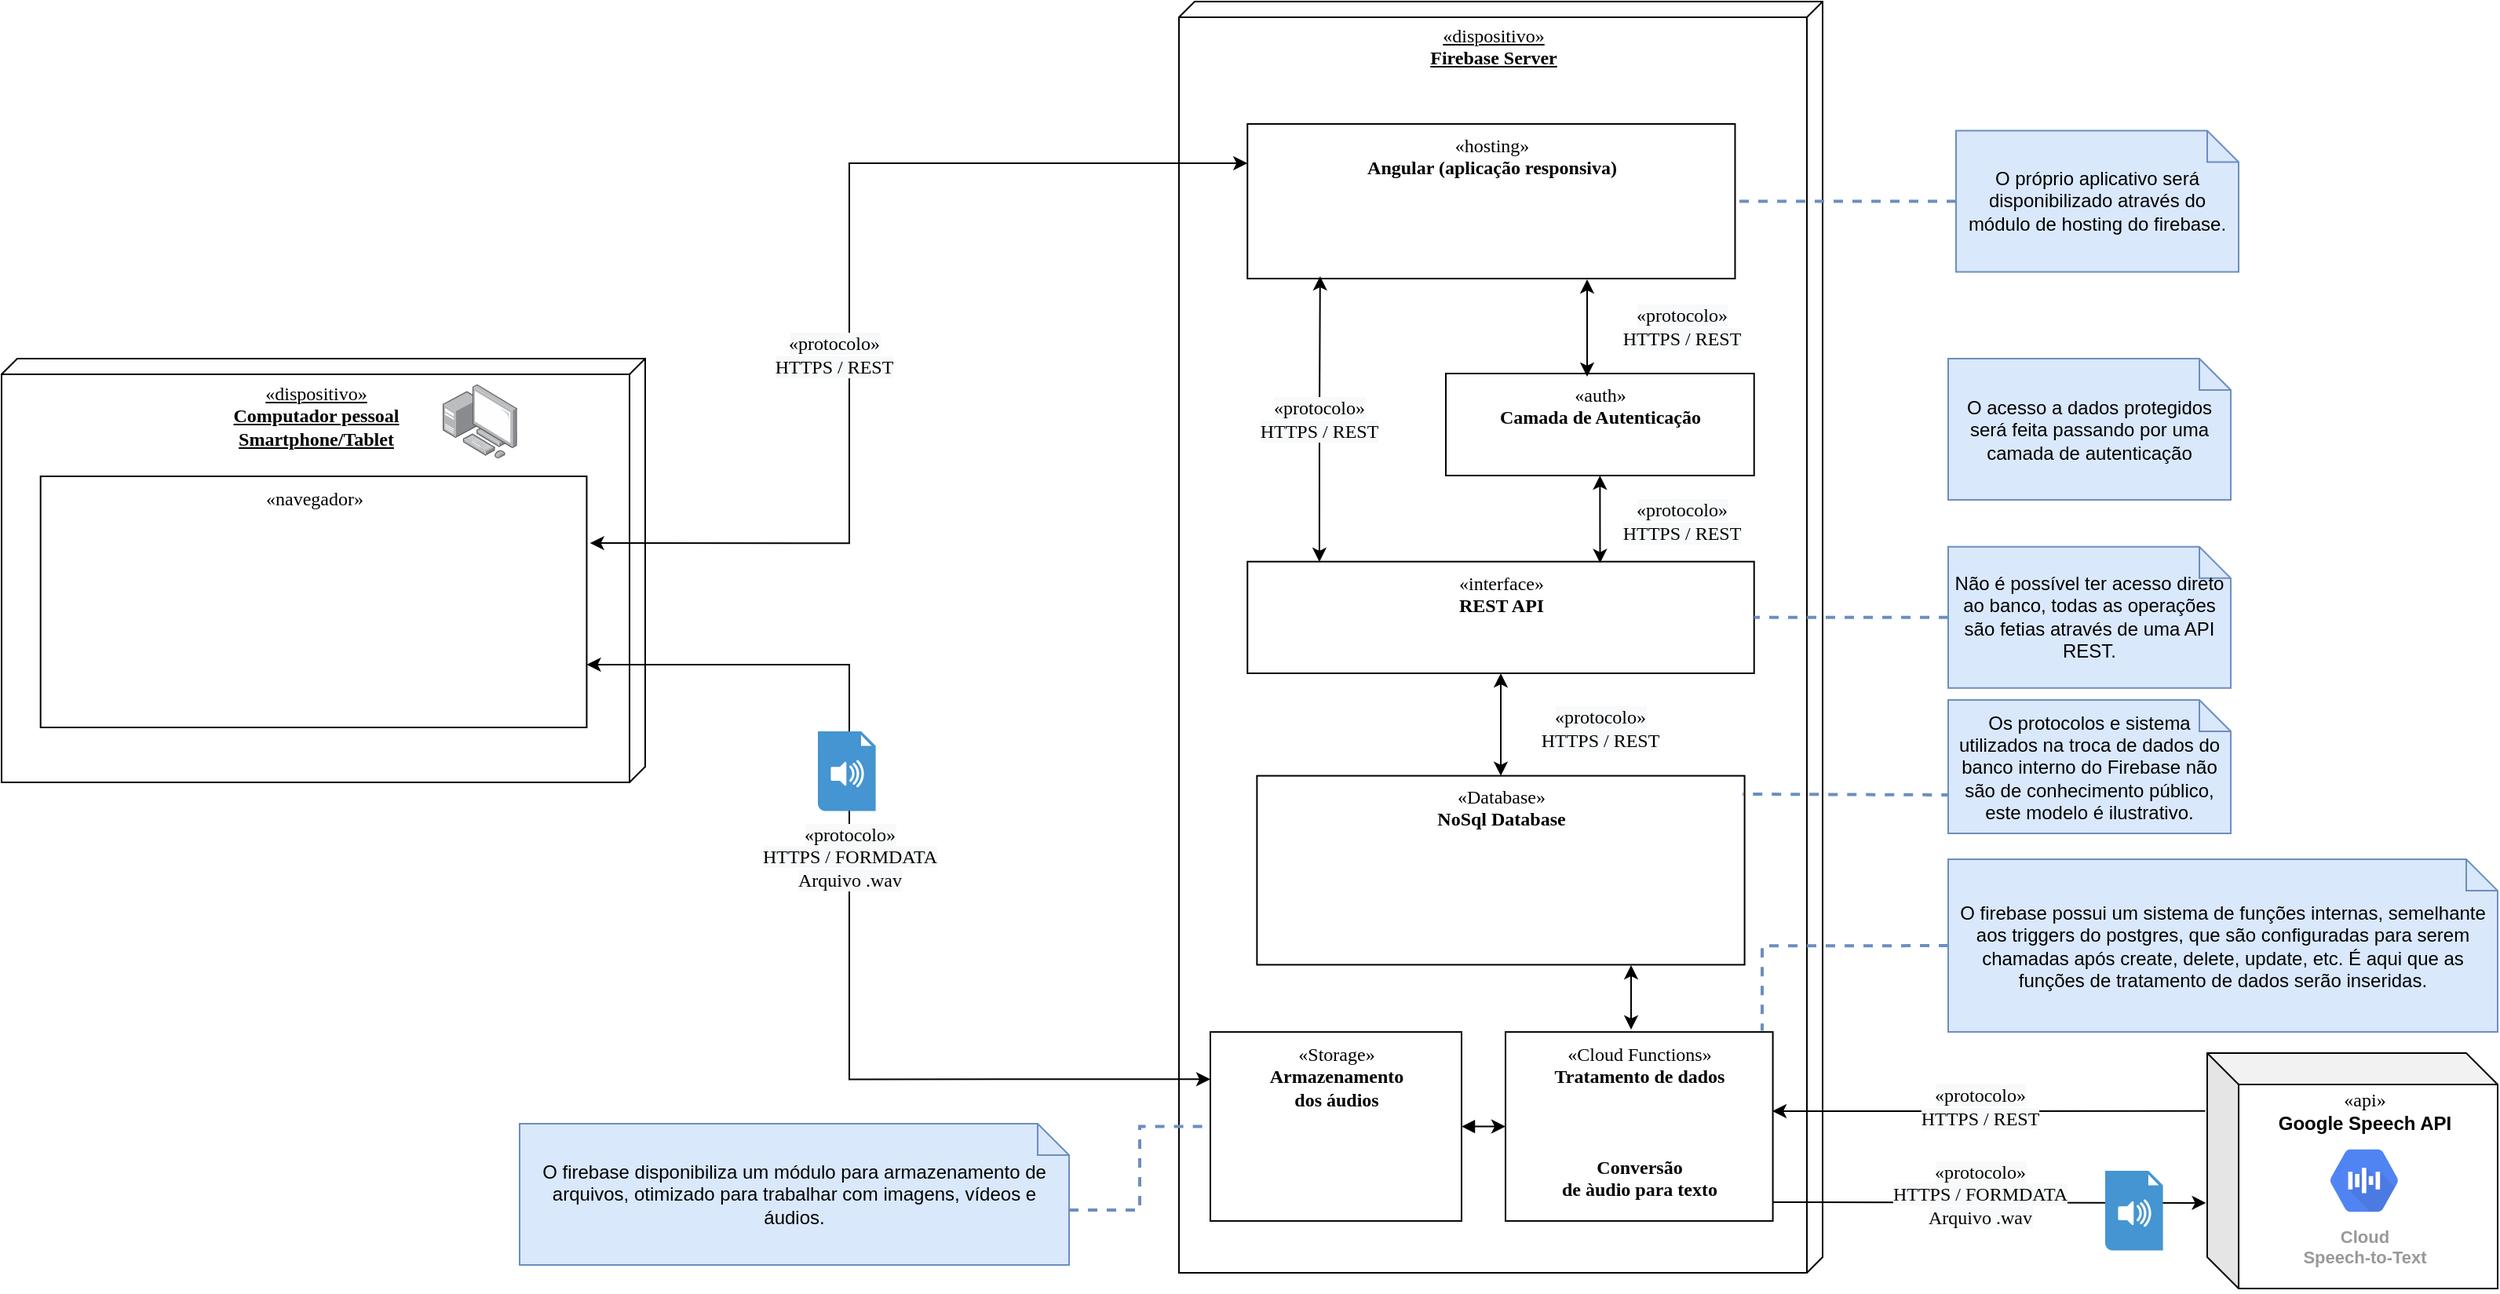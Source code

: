 <mxfile version="13.0.3" type="device"><diagram name="Page-1" id="5f0bae14-7c28-e335-631c-24af17079c00"><mxGraphModel dx="853" dy="497" grid="1" gridSize="10" guides="1" tooltips="1" connect="1" arrows="1" fold="1" page="1" pageScale="1" pageWidth="1100" pageHeight="850" background="#ffffff" math="0" shadow="0"><root><mxCell id="0"/><mxCell id="1" parent="0"/><mxCell id="NCtaSS7GQ4VLyrY8hRel-30" value="" style="group" parent="1" vertex="1" connectable="0"><mxGeometry x="750" y="25" width="410" height="810" as="geometry"/></mxCell><mxCell id="NCtaSS7GQ4VLyrY8hRel-31" value="" style="group" parent="NCtaSS7GQ4VLyrY8hRel-30" vertex="1" connectable="0"><mxGeometry width="410" height="810.0" as="geometry"/></mxCell><mxCell id="NCtaSS7GQ4VLyrY8hRel-32" value="«dispositivo»&lt;br&gt;&lt;b&gt;Firebase Server&lt;/b&gt;" style="verticalAlign=top;align=center;spacingTop=8;spacingLeft=2;spacingRight=12;shape=cube;size=10;direction=south;fontStyle=4;html=1;rounded=0;shadow=0;comic=0;labelBackgroundColor=none;strokeWidth=1;fontFamily=Verdana;fontSize=12" parent="NCtaSS7GQ4VLyrY8hRel-31" vertex="1"><mxGeometry width="410" height="810.0" as="geometry"/></mxCell><mxCell id="NCtaSS7GQ4VLyrY8hRel-38" style="edgeStyle=none;rounded=0;orthogonalLoop=1;jettySize=auto;html=1;exitX=0.5;exitY=1;exitDx=0;exitDy=0;entryX=0.5;entryY=0;entryDx=0;entryDy=0;startArrow=classic;startFill=1;" parent="NCtaSS7GQ4VLyrY8hRel-31" source="NCtaSS7GQ4VLyrY8hRel-33" target="NCtaSS7GQ4VLyrY8hRel-34" edge="1"><mxGeometry relative="1" as="geometry"/></mxCell><mxCell id="5Se_bmnI_o4pC2JBTxKC-27" value="&lt;span style=&quot;font-family: &amp;#34;verdana&amp;#34; ; font-size: 12px ; background-color: rgb(248 , 249 , 250)&quot;&gt;«protocolo»&lt;/span&gt;&lt;br style=&quot;font-family: &amp;#34;verdana&amp;#34; ; font-size: 12px&quot;&gt;&lt;span style=&quot;font-family: &amp;#34;verdana&amp;#34; ; font-size: 12px ; background-color: rgb(248 , 249 , 250)&quot;&gt;HTTPS / REST&lt;/span&gt;" style="edgeLabel;html=1;align=center;verticalAlign=middle;resizable=0;points=[];" parent="NCtaSS7GQ4VLyrY8hRel-38" vertex="1" connectable="0"><mxGeometry x="0.09" y="-2" relative="1" as="geometry"><mxPoint x="65.19" y="-0.93" as="offset"/></mxGeometry></mxCell><mxCell id="NCtaSS7GQ4VLyrY8hRel-33" value="«interface»&lt;br&gt;&lt;b&gt;REST API&lt;/b&gt;" style="html=1;rounded=0;shadow=0;comic=0;labelBackgroundColor=none;strokeWidth=1;fontFamily=Verdana;fontSize=12;align=center;verticalAlign=top;" parent="NCtaSS7GQ4VLyrY8hRel-31" vertex="1"><mxGeometry x="43.63" y="356.851" width="322.73" height="71.149" as="geometry"/></mxCell><mxCell id="NCtaSS7GQ4VLyrY8hRel-64" style="edgeStyle=orthogonalEdgeStyle;rounded=0;orthogonalLoop=1;jettySize=auto;html=1;startArrow=classic;startFill=1;" parent="NCtaSS7GQ4VLyrY8hRel-31" edge="1"><mxGeometry relative="1" as="geometry"><mxPoint x="288" y="614" as="sourcePoint"/><mxPoint x="288" y="655" as="targetPoint"/><Array as="points"><mxPoint x="288" y="635"/><mxPoint x="288" y="635"/></Array></mxGeometry></mxCell><mxCell id="NCtaSS7GQ4VLyrY8hRel-34" value="«Database»&lt;br&gt;&lt;b&gt;NoSql Database&lt;/b&gt;" style="html=1;rounded=0;shadow=0;comic=0;labelBackgroundColor=none;strokeWidth=1;fontFamily=Verdana;fontSize=12;align=center;verticalAlign=top;" parent="NCtaSS7GQ4VLyrY8hRel-31" vertex="1"><mxGeometry x="49.69" y="493.311" width="310.61" height="120.405" as="geometry"/></mxCell><mxCell id="NCtaSS7GQ4VLyrY8hRel-45" value="" style="shape=image;html=1;verticalAlign=top;verticalLabelPosition=bottom;labelBackgroundColor=#ffffff;imageAspect=0;aspect=fixed;image=https://cdn4.iconfinder.com/data/icons/google-i-o-2016/512/google_firebase-2-128.png" parent="NCtaSS7GQ4VLyrY8hRel-31" vertex="1"><mxGeometry x="320" y="16.419" width="55" height="55" as="geometry"/></mxCell><mxCell id="NCtaSS7GQ4VLyrY8hRel-63" value="«Cloud Functions»&lt;br&gt;&lt;b&gt;Tratamento de dados&lt;br&gt;&lt;br&gt;&lt;br&gt;&lt;br&gt;Conversão &lt;br&gt;de àudio para texto&lt;br&gt;&lt;/b&gt;" style="html=1;rounded=0;shadow=0;comic=0;labelBackgroundColor=none;strokeWidth=1;fontFamily=Verdana;fontSize=12;align=center;verticalAlign=top;" parent="NCtaSS7GQ4VLyrY8hRel-31" vertex="1"><mxGeometry x="208" y="656.554" width="170.3" height="120.405" as="geometry"/></mxCell><mxCell id="5Se_bmnI_o4pC2JBTxKC-6" value="«hosting»&lt;br&gt;&lt;b&gt;Angular (aplicação responsiva)&lt;/b&gt;" style="html=1;rounded=0;shadow=0;comic=0;labelBackgroundColor=none;strokeWidth=1;fontFamily=Verdana;fontSize=12;align=center;verticalAlign=top;" parent="NCtaSS7GQ4VLyrY8hRel-31" vertex="1"><mxGeometry x="43.63" y="77.986" width="310.61" height="98.514" as="geometry"/></mxCell><mxCell id="5Se_bmnI_o4pC2JBTxKC-11" value="" style="edgeStyle=orthogonalEdgeStyle;rounded=0;orthogonalLoop=1;jettySize=auto;html=1;startArrow=block;startFill=1;" parent="NCtaSS7GQ4VLyrY8hRel-31" source="5Se_bmnI_o4pC2JBTxKC-10" target="NCtaSS7GQ4VLyrY8hRel-63" edge="1"><mxGeometry relative="1" as="geometry"/></mxCell><mxCell id="5Se_bmnI_o4pC2JBTxKC-10" value="«Storage»&lt;br&gt;&lt;b&gt;Armazenamento&lt;br&gt;dos áudios&lt;br&gt;&lt;/b&gt;" style="html=1;rounded=0;shadow=0;comic=0;labelBackgroundColor=none;strokeWidth=1;fontFamily=Verdana;fontSize=12;align=center;verticalAlign=top;" parent="NCtaSS7GQ4VLyrY8hRel-31" vertex="1"><mxGeometry x="20" y="656.554" width="160" height="120.405" as="geometry"/></mxCell><mxCell id="TBz_cIA_gCpPjVC_vdFE-28" style="edgeStyle=orthogonalEdgeStyle;rounded=0;orthogonalLoop=1;jettySize=auto;html=1;startArrow=classic;startFill=1;entryX=0.149;entryY=0.985;entryDx=0;entryDy=0;entryPerimeter=0;exitX=0.142;exitY=0.002;exitDx=0;exitDy=0;exitPerimeter=0;" parent="NCtaSS7GQ4VLyrY8hRel-31" source="NCtaSS7GQ4VLyrY8hRel-33" target="5Se_bmnI_o4pC2JBTxKC-6" edge="1"><mxGeometry relative="1" as="geometry"><mxPoint x="90" y="317" as="sourcePoint"/><mxPoint x="90" y="255" as="targetPoint"/><Array as="points"/></mxGeometry></mxCell><mxCell id="TBz_cIA_gCpPjVC_vdFE-29" value="&lt;span style=&quot;font-family: &amp;#34;verdana&amp;#34; ; font-size: 12px ; background-color: rgb(248 , 249 , 250)&quot;&gt;«protocolo»&lt;br&gt;HTTPS / REST&lt;br&gt;&lt;/span&gt;" style="edgeLabel;html=1;align=center;verticalAlign=middle;resizable=0;points=[];" parent="TBz_cIA_gCpPjVC_vdFE-28" vertex="1" connectable="0"><mxGeometry x="-0.149" y="1" relative="1" as="geometry"><mxPoint y="-13.55" as="offset"/></mxGeometry></mxCell><mxCell id="NCtaSS7GQ4VLyrY8hRel-12" value="«dispositivo»&lt;br&gt;&lt;b&gt;Computador pessoal&lt;br&gt;&lt;/b&gt;&lt;b&gt;Smartphone/Tablet&lt;/b&gt;" style="verticalAlign=top;align=center;spacingTop=8;spacingLeft=2;spacingRight=12;shape=cube;size=10;direction=south;fontStyle=4;html=1;rounded=0;shadow=0;comic=0;labelBackgroundColor=none;strokeWidth=1;fontFamily=Verdana;fontSize=12" parent="1" vertex="1"><mxGeometry y="252.5" width="410" height="270" as="geometry"/></mxCell><mxCell id="5Se_bmnI_o4pC2JBTxKC-15" style="rounded=0;orthogonalLoop=1;jettySize=auto;html=1;startArrow=classic;startFill=1;entryX=0;entryY=0.25;entryDx=0;entryDy=0;exitX=1;exitY=0.75;exitDx=0;exitDy=0;edgeStyle=orthogonalEdgeStyle;" parent="1" source="NCtaSS7GQ4VLyrY8hRel-13" target="5Se_bmnI_o4pC2JBTxKC-10" edge="1"><mxGeometry relative="1" as="geometry"><mxPoint x="433.817" y="182.56" as="sourcePoint"/><mxPoint x="803.63" y="182.5" as="targetPoint"/><Array as="points"><mxPoint x="540" y="448"/><mxPoint x="540" y="712"/></Array></mxGeometry></mxCell><mxCell id="5Se_bmnI_o4pC2JBTxKC-16" value="&lt;span style=&quot;font-family: &amp;#34;verdana&amp;#34; ; font-size: 12px ; background-color: rgb(248 , 249 , 250)&quot;&gt;«protocolo»&lt;br&gt;HTTPS / FORMDATA&lt;br&gt;Arquivo .wav&lt;br&gt;&lt;/span&gt;" style="edgeLabel;html=1;align=center;verticalAlign=middle;resizable=0;points=[];" parent="5Se_bmnI_o4pC2JBTxKC-15" vertex="1" connectable="0"><mxGeometry x="0.196" y="1" relative="1" as="geometry"><mxPoint x="-1" y="-106.02" as="offset"/></mxGeometry></mxCell><mxCell id="TBz_cIA_gCpPjVC_vdFE-42" value="&lt;span style=&quot;font-family: &amp;#34;verdana&amp;#34; ; font-size: 12px ; background-color: rgb(248 , 249 , 250)&quot;&gt;&lt;br&gt;&lt;/span&gt;" style="edgeLabel;html=1;align=center;verticalAlign=middle;resizable=0;points=[];" parent="5Se_bmnI_o4pC2JBTxKC-15" vertex="1" connectable="0"><mxGeometry x="0.196" y="1" relative="1" as="geometry"><mxPoint x="728.97" y="164.36" as="offset"/></mxGeometry></mxCell><mxCell id="TBz_cIA_gCpPjVC_vdFE-26" value="" style="shape=cube;whiteSpace=wrap;html=1;boundedLbl=1;backgroundOutline=1;darkOpacity=0.05;darkOpacity2=0.1;" parent="1" vertex="1"><mxGeometry x="1405" y="695" width="185" height="150" as="geometry"/></mxCell><mxCell id="jOcGhsLgG3rvUiVhUe0b-11" style="edgeStyle=orthogonalEdgeStyle;rounded=0;orthogonalLoop=1;jettySize=auto;html=1;exitX=-0.009;exitY=0.712;exitDx=0;exitDy=0;exitPerimeter=0;entryX=0.996;entryY=0.097;entryDx=0;entryDy=0;fillColor=#dae8fc;strokeColor=#6c8ebf;endArrow=none;endFill=0;dashed=1;strokeWidth=2;entryPerimeter=0;" parent="1" source="jOcGhsLgG3rvUiVhUe0b-10" target="NCtaSS7GQ4VLyrY8hRel-34" edge="1"><mxGeometry relative="1" as="geometry"><Array as="points"><mxPoint x="1240" y="531"/></Array></mxGeometry></mxCell><mxCell id="NCtaSS7GQ4VLyrY8hRel-13" value="«navegador»" style="html=1;rounded=0;shadow=0;comic=0;labelBackgroundColor=none;strokeWidth=1;fontFamily=Verdana;fontSize=12;align=center;verticalAlign=top;" parent="1" vertex="1"><mxGeometry x="24.85" y="327.5" width="347.88" height="160" as="geometry"/></mxCell><mxCell id="NCtaSS7GQ4VLyrY8hRel-18" value="" style="points=[];aspect=fixed;html=1;align=center;shadow=0;dashed=0;image;image=img/lib/allied_telesis/computer_and_terminals/Personal_Computer_with_Server.svg;" parent="1" vertex="1"><mxGeometry x="281" y="268.8" width="47.4" height="47.4" as="geometry"/></mxCell><mxCell id="jOcGhsLgG3rvUiVhUe0b-10" value="Os protocolos e sistema utilizados na troca de dados do banco interno do Firebase não são de conhecimento público, este modelo é ilustrativo." style="shape=note;size=20;whiteSpace=wrap;html=1;fillColor=#dae8fc;strokeColor=#6c8ebf;" parent="1" vertex="1"><mxGeometry x="1240" y="470" width="180" height="85" as="geometry"/></mxCell><mxCell id="jOcGhsLgG3rvUiVhUe0b-12" value="O firebase possui um sistema de funções internas, semelhante aos triggers do postgres, que são configuradas para serem chamadas após create, delete, update, etc. É aqui que as funções de tratamento de dados serão inseridas." style="shape=note;size=20;whiteSpace=wrap;html=1;fillColor=#dae8fc;strokeColor=#6c8ebf;" parent="1" vertex="1"><mxGeometry x="1240" y="571.55" width="350" height="110" as="geometry"/></mxCell><mxCell id="NCtaSS7GQ4VLyrY8hRel-55" value="" style="shape=image;html=1;verticalAlign=top;verticalLabelPosition=bottom;labelBackgroundColor=#ffffff;imageAspect=0;aspect=fixed;image=https://cdn2.iconfinder.com/data/icons/freecns-cumulus/16/519964-027_Smartphone-128.png" parent="1" vertex="1"><mxGeometry x="328.4" y="266.2" width="50" height="50" as="geometry"/></mxCell><mxCell id="NCtaSS7GQ4VLyrY8hRel-22" style="rounded=0;orthogonalLoop=1;jettySize=auto;html=1;startArrow=classic;startFill=1;entryX=0;entryY=0.25;entryDx=0;entryDy=0;exitX=1.006;exitY=0.266;exitDx=0;exitDy=0;exitPerimeter=0;edgeStyle=orthogonalEdgeStyle;" parent="1" source="NCtaSS7GQ4VLyrY8hRel-13" target="5Se_bmnI_o4pC2JBTxKC-6" edge="1"><mxGeometry relative="1" as="geometry"><mxPoint x="412" y="320" as="sourcePoint"/><mxPoint x="733.485" y="352.0" as="targetPoint"/><Array as="points"><mxPoint x="540" y="370"/><mxPoint x="540" y="128"/><mxPoint x="794" y="128"/></Array></mxGeometry></mxCell><mxCell id="NCtaSS7GQ4VLyrY8hRel-25" value="&lt;span style=&quot;font-family: &amp;#34;verdana&amp;#34; ; font-size: 12px ; background-color: rgb(248 , 249 , 250)&quot;&gt;«protocolo»&lt;br&gt;HTTPS / REST&lt;br&gt;&lt;/span&gt;" style="edgeLabel;html=1;align=center;verticalAlign=middle;resizable=0;points=[];" parent="NCtaSS7GQ4VLyrY8hRel-22" vertex="1" connectable="0"><mxGeometry x="0.196" y="1" relative="1" as="geometry"><mxPoint x="-9.0" y="110.39" as="offset"/></mxGeometry></mxCell><mxCell id="5Se_bmnI_o4pC2JBTxKC-21" style="edgeStyle=orthogonalEdgeStyle;rounded=0;orthogonalLoop=1;jettySize=auto;html=1;exitX=0;exitY=0.5;exitDx=0;exitDy=0;exitPerimeter=0;entryX=1;entryY=0.5;entryDx=0;entryDy=0;startArrow=none;startFill=0;fillColor=#dae8fc;strokeColor=#6c8ebf;dashed=1;endArrow=none;endFill=0;strokeWidth=2;" parent="1" source="5Se_bmnI_o4pC2JBTxKC-20" target="5Se_bmnI_o4pC2JBTxKC-6" edge="1"><mxGeometry relative="1" as="geometry"/></mxCell><mxCell id="5Se_bmnI_o4pC2JBTxKC-20" value="O próprio aplicativo será disponibilizado através do módulo de hosting do firebase." style="shape=note;size=20;whiteSpace=wrap;html=1;fillColor=#dae8fc;strokeColor=#6c8ebf;" parent="1" vertex="1"><mxGeometry x="1245" y="107.24" width="180" height="90" as="geometry"/></mxCell><mxCell id="5Se_bmnI_o4pC2JBTxKC-23" value="" style="edgeStyle=orthogonalEdgeStyle;rounded=0;orthogonalLoop=1;jettySize=auto;html=1;startArrow=none;startFill=0;entryX=1;entryY=0.5;entryDx=0;entryDy=0;fillColor=#dae8fc;strokeColor=#6c8ebf;dashed=1;endArrow=none;endFill=0;strokeWidth=2;exitX=0;exitY=0.5;exitDx=0;exitDy=0;exitPerimeter=0;" parent="1" source="5Se_bmnI_o4pC2JBTxKC-22" target="NCtaSS7GQ4VLyrY8hRel-33" edge="1"><mxGeometry relative="1" as="geometry"><Array as="points"><mxPoint x="1200" y="417"/><mxPoint x="1200" y="417"/></Array></mxGeometry></mxCell><mxCell id="5Se_bmnI_o4pC2JBTxKC-22" value="Não é possível ter acesso direto ao banco, todas as operações são fetias através de uma API REST." style="shape=note;size=20;whiteSpace=wrap;html=1;fillColor=#dae8fc;strokeColor=#6c8ebf;" parent="1" vertex="1"><mxGeometry x="1240" y="372.43" width="180" height="90" as="geometry"/></mxCell><mxCell id="5Se_bmnI_o4pC2JBTxKC-24" value="«auth»&lt;br&gt;&lt;b&gt;Camada de Autenticação&lt;/b&gt;" style="html=1;rounded=0;shadow=0;comic=0;labelBackgroundColor=none;strokeWidth=1;fontFamily=Verdana;fontSize=12;align=center;verticalAlign=top;" parent="1" vertex="1"><mxGeometry x="920" y="262" width="196.36" height="65" as="geometry"/></mxCell><mxCell id="5Se_bmnI_o4pC2JBTxKC-8" style="edgeStyle=orthogonalEdgeStyle;rounded=0;orthogonalLoop=1;jettySize=auto;html=1;startArrow=classic;startFill=1;" parent="1" edge="1"><mxGeometry relative="1" as="geometry"><mxPoint x="1010" y="264" as="sourcePoint"/><mxPoint x="1010" y="202" as="targetPoint"/><Array as="points"><mxPoint x="1010" y="264"/></Array></mxGeometry></mxCell><mxCell id="5Se_bmnI_o4pC2JBTxKC-9" value="&lt;span style=&quot;font-family: &amp;#34;verdana&amp;#34; ; font-size: 12px ; background-color: rgb(248 , 249 , 250)&quot;&gt;«protocolo»&lt;br&gt;HTTPS / REST&lt;br&gt;&lt;/span&gt;" style="edgeLabel;html=1;align=center;verticalAlign=middle;resizable=0;points=[];" parent="5Se_bmnI_o4pC2JBTxKC-8" vertex="1" connectable="0"><mxGeometry x="-0.149" y="1" relative="1" as="geometry"><mxPoint x="61" y="-6" as="offset"/></mxGeometry></mxCell><mxCell id="5Se_bmnI_o4pC2JBTxKC-25" style="edgeStyle=orthogonalEdgeStyle;rounded=0;orthogonalLoop=1;jettySize=auto;html=1;exitX=0.5;exitY=1;exitDx=0;exitDy=0;startArrow=classic;startFill=1;entryX=0.696;entryY=0.013;entryDx=0;entryDy=0;entryPerimeter=0;" parent="1" source="5Se_bmnI_o4pC2JBTxKC-24" target="NCtaSS7GQ4VLyrY8hRel-33" edge="1"><mxGeometry relative="1" as="geometry"><mxPoint x="964.995" y="430.0" as="sourcePoint"/><mxPoint x="955" y="350" as="targetPoint"/></mxGeometry></mxCell><mxCell id="5Se_bmnI_o4pC2JBTxKC-26" value="&lt;span style=&quot;font-family: &amp;#34;verdana&amp;#34; ; font-size: 12px ; background-color: rgb(248 , 249 , 250)&quot;&gt;«protocolo»&lt;/span&gt;&lt;br style=&quot;font-family: &amp;#34;verdana&amp;#34; ; font-size: 12px&quot;&gt;&lt;span style=&quot;font-family: &amp;#34;verdana&amp;#34; ; font-size: 12px ; background-color: rgb(248 , 249 , 250)&quot;&gt;HTTPS / REST&lt;/span&gt;" style="edgeLabel;html=1;align=center;verticalAlign=middle;resizable=0;points=[];" parent="5Se_bmnI_o4pC2JBTxKC-25" vertex="1" connectable="0"><mxGeometry x="-0.151" relative="1" as="geometry"><mxPoint x="51.8" y="5" as="offset"/></mxGeometry></mxCell><mxCell id="TBz_cIA_gCpPjVC_vdFE-7" value="&lt;span style=&quot;font-family: &amp;#34;verdana&amp;#34;&quot;&gt;«api»&lt;br&gt;&lt;/span&gt;&lt;b&gt;Google Speech API&lt;/b&gt;" style="text;html=1;align=center;verticalAlign=middle;resizable=0;points=[];autosize=1;" parent="1" vertex="1"><mxGeometry x="1440" y="716.96" width="130" height="30" as="geometry"/></mxCell><mxCell id="TBz_cIA_gCpPjVC_vdFE-8" value="O acesso a dados protegidos será feita passando por uma camada de autenticação" style="shape=note;size=20;whiteSpace=wrap;html=1;fillColor=#dae8fc;strokeColor=#6c8ebf;" parent="1" vertex="1"><mxGeometry x="1240" y="252.5" width="180" height="90" as="geometry"/></mxCell><mxCell id="TBz_cIA_gCpPjVC_vdFE-9" value="Cloud&#10;Speech-to-Text" style="html=1;fillColor=#5184F3;strokeColor=none;verticalAlign=top;labelPosition=center;verticalLabelPosition=bottom;align=center;spacingTop=-6;fontSize=11;fontStyle=1;fontColor=#999999;shape=mxgraph.gcp2.hexIcon;prIcon=cloud_speech_api" parent="1" vertex="1"><mxGeometry x="1472" y="746.96" width="66" height="58.5" as="geometry"/></mxCell><mxCell id="TBz_cIA_gCpPjVC_vdFE-6" value="" style="edgeStyle=orthogonalEdgeStyle;rounded=0;orthogonalLoop=1;jettySize=auto;html=1;startArrow=classic;startFill=1;exitX=-0.004;exitY=0.703;exitDx=0;exitDy=0;exitPerimeter=0;endArrow=none;endFill=0;" parent="1" edge="1"><mxGeometry relative="1" as="geometry"><mxPoint x="1404.26" y="790.45" as="sourcePoint"/><mxPoint x="1128" y="790" as="targetPoint"/><Array as="points"><mxPoint x="1128" y="791"/></Array></mxGeometry></mxCell><mxCell id="TBz_cIA_gCpPjVC_vdFE-43" value="" style="shadow=0;dashed=0;html=1;strokeColor=none;fillColor=#4495D1;labelPosition=center;verticalLabelPosition=bottom;verticalAlign=top;align=center;outlineConnect=0;shape=mxgraph.veeam.audio_file;" parent="1" vertex="1"><mxGeometry x="1340" y="770" width="36.8" height="50.8" as="geometry"/></mxCell><mxCell id="VVbHoAsk1UqERT5cTGb4-4" value="" style="edgeStyle=orthogonalEdgeStyle;rounded=0;orthogonalLoop=1;jettySize=auto;html=1;startArrow=classic;startFill=1;endArrow=none;endFill=0;entryX=-0.007;entryY=0.246;entryDx=0;entryDy=0;entryPerimeter=0;" edge="1" parent="1" target="TBz_cIA_gCpPjVC_vdFE-26"><mxGeometry relative="1" as="geometry"><mxPoint x="1128" y="732" as="sourcePoint"/><mxPoint x="1310" y="730" as="targetPoint"/><Array as="points"><mxPoint x="1170" y="732"/><mxPoint x="1170" y="732"/></Array></mxGeometry></mxCell><mxCell id="VVbHoAsk1UqERT5cTGb4-5" value="&lt;span style=&quot;font-family: &amp;#34;verdana&amp;#34; ; font-size: 12px ; background-color: rgb(248 , 249 , 250)&quot;&gt;«protocolo»&lt;/span&gt;&lt;br style=&quot;font-family: &amp;#34;verdana&amp;#34; ; font-size: 12px&quot;&gt;&lt;span style=&quot;font-family: &amp;#34;verdana&amp;#34; ; font-size: 12px ; background-color: rgb(248 , 249 , 250)&quot;&gt;HTTPS / FORMDATA&lt;/span&gt;&lt;br style=&quot;font-family: &amp;#34;verdana&amp;#34; ; font-size: 12px&quot;&gt;&lt;span style=&quot;font-family: &amp;#34;verdana&amp;#34; ; font-size: 12px ; background-color: rgb(248 , 249 , 250)&quot;&gt;Arquivo .wav&lt;/span&gt;" style="edgeLabel;html=1;align=center;verticalAlign=middle;resizable=0;points=[];" vertex="1" connectable="0" parent="VVbHoAsk1UqERT5cTGb4-4"><mxGeometry x="1" y="-150" relative="1" as="geometry"><mxPoint x="-144.06" y="-96.9" as="offset"/></mxGeometry></mxCell><mxCell id="VVbHoAsk1UqERT5cTGb4-6" value="&lt;span style=&quot;font-family: &amp;#34;verdana&amp;#34; ; font-size: 12px ; background-color: rgb(248 , 249 , 250)&quot;&gt;«protocolo»&lt;/span&gt;&lt;br style=&quot;font-family: &amp;#34;verdana&amp;#34; ; font-size: 12px&quot;&gt;&lt;span style=&quot;font-family: &amp;#34;verdana&amp;#34; ; font-size: 12px ; background-color: rgb(248 , 249 , 250)&quot;&gt;HTTPS / REST&lt;/span&gt;" style="edgeLabel;html=1;align=center;verticalAlign=middle;resizable=0;points=[];" vertex="1" connectable="0" parent="VVbHoAsk1UqERT5cTGb4-4"><mxGeometry x="0.208" y="3" relative="1" as="geometry"><mxPoint x="-34.86" as="offset"/></mxGeometry></mxCell><mxCell id="jOcGhsLgG3rvUiVhUe0b-13" style="edgeStyle=orthogonalEdgeStyle;rounded=0;orthogonalLoop=1;jettySize=auto;html=1;exitX=0;exitY=0.5;exitDx=0;exitDy=0;exitPerimeter=0;entryX=0.96;entryY=-0.007;entryDx=0;entryDy=0;fillColor=#dae8fc;strokeColor=#6c8ebf;dashed=1;endArrow=none;endFill=0;strokeWidth=2;entryPerimeter=0;" parent="1" source="jOcGhsLgG3rvUiVhUe0b-12" target="NCtaSS7GQ4VLyrY8hRel-63" edge="1"><mxGeometry relative="1" as="geometry"/></mxCell><mxCell id="5Se_bmnI_o4pC2JBTxKC-17" value="O firebase disponibiliza um módulo para armazenamento de arquivos, otimizado para trabalhar com imagens, vídeos e áudios." style="shape=note;size=20;whiteSpace=wrap;html=1;fillColor=#dae8fc;strokeColor=#6c8ebf;" parent="1" vertex="1"><mxGeometry x="330" y="740" width="350" height="90" as="geometry"/></mxCell><mxCell id="5Se_bmnI_o4pC2JBTxKC-19" style="edgeStyle=orthogonalEdgeStyle;rounded=0;orthogonalLoop=1;jettySize=auto;html=1;exitX=0;exitY=0;exitDx=350;exitDy=55;exitPerimeter=0;startArrow=none;startFill=0;fillColor=#dae8fc;strokeColor=#6c8ebf;dashed=1;endArrow=none;endFill=0;strokeWidth=2;" parent="1" source="5Se_bmnI_o4pC2JBTxKC-17" target="5Se_bmnI_o4pC2JBTxKC-10" edge="1"><mxGeometry relative="1" as="geometry"/></mxCell><mxCell id="TBz_cIA_gCpPjVC_vdFE-30" value="" style="shadow=0;dashed=0;html=1;strokeColor=none;fillColor=#4495D1;labelPosition=center;verticalLabelPosition=bottom;verticalAlign=top;align=center;outlineConnect=0;shape=mxgraph.veeam.audio_file;" parent="1" vertex="1"><mxGeometry x="520" y="490" width="36.8" height="50.8" as="geometry"/></mxCell></root></mxGraphModel></diagram></mxfile>